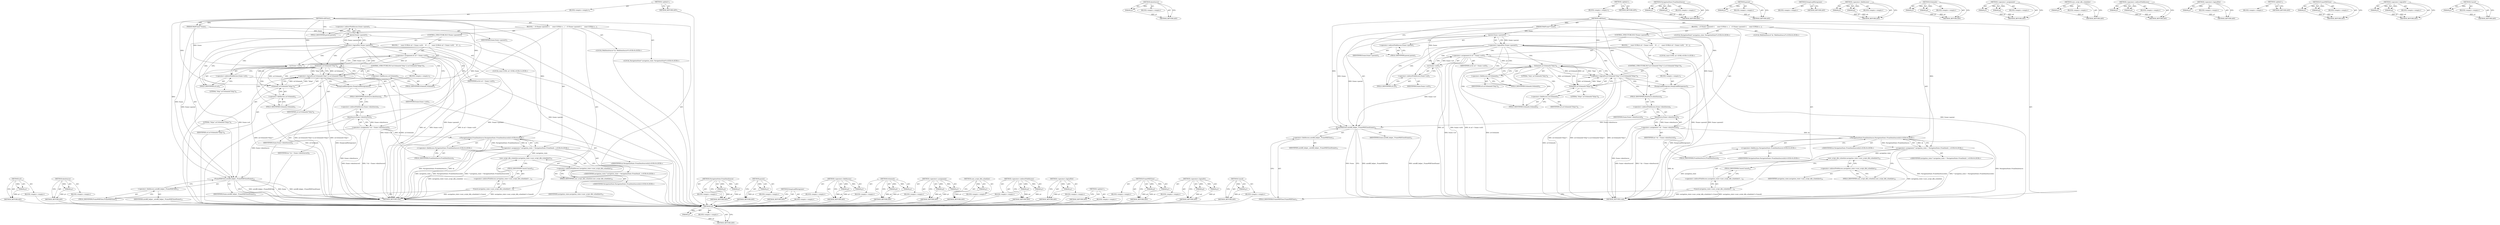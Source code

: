 digraph "Cancel" {
vulnerable_111 [label=<(METHOD,url)>];
vulnerable_112 [label=<(PARAM,p1)>];
vulnerable_113 [label=<(BLOCK,&lt;empty&gt;,&lt;empty&gt;)>];
vulnerable_114 [label=<(METHOD_RETURN,ANY)>];
vulnerable_133 [label=<(METHOD,dataSource)>];
vulnerable_134 [label=<(PARAM,p1)>];
vulnerable_135 [label=<(BLOCK,&lt;empty&gt;,&lt;empty&gt;)>];
vulnerable_136 [label=<(METHOD_RETURN,ANY)>];
vulnerable_6 [label=<(METHOD,&lt;global&gt;)<SUB>1</SUB>>];
vulnerable_7 [label=<(BLOCK,&lt;empty&gt;,&lt;empty&gt;)<SUB>1</SUB>>];
vulnerable_8 [label=<(METHOD,willClose)<SUB>1</SUB>>];
vulnerable_9 [label=<(PARAM,WebFrame* frame)<SUB>1</SUB>>];
vulnerable_10 [label=<(BLOCK,{
   if (!frame-&gt;parent()) {
     const GURL&amp; u...,{
   if (!frame-&gt;parent()) {
     const GURL&amp; u...)<SUB>1</SUB>>];
vulnerable_11 [label=<(CONTROL_STRUCTURE,IF,if (!frame-&gt;parent()))<SUB>2</SUB>>];
vulnerable_12 [label=<(&lt;operator&gt;.logicalNot,!frame-&gt;parent())<SUB>2</SUB>>];
vulnerable_13 [label=<(parent,frame-&gt;parent())<SUB>2</SUB>>];
vulnerable_14 [label=<(&lt;operator&gt;.indirectFieldAccess,frame-&gt;parent)<SUB>2</SUB>>];
vulnerable_15 [label=<(IDENTIFIER,frame,frame-&gt;parent())<SUB>2</SUB>>];
vulnerable_16 [label=<(FIELD_IDENTIFIER,parent,parent)<SUB>2</SUB>>];
vulnerable_17 [label=<(BLOCK,{
     const GURL&amp; url = frame-&gt;url();
    if (...,{
     const GURL&amp; url = frame-&gt;url();
    if (...)<SUB>2</SUB>>];
vulnerable_18 [label="<(LOCAL,const GURL url: GURL)<SUB>3</SUB>>"];
vulnerable_19 [label=<(&lt;operator&gt;.assignment,&amp; url = frame-&gt;url())<SUB>3</SUB>>];
vulnerable_20 [label=<(IDENTIFIER,url,&amp; url = frame-&gt;url())<SUB>3</SUB>>];
vulnerable_21 [label=<(url,frame-&gt;url())<SUB>3</SUB>>];
vulnerable_22 [label=<(&lt;operator&gt;.indirectFieldAccess,frame-&gt;url)<SUB>3</SUB>>];
vulnerable_23 [label=<(IDENTIFIER,frame,frame-&gt;url())<SUB>3</SUB>>];
vulnerable_24 [label=<(FIELD_IDENTIFIER,url,url)<SUB>3</SUB>>];
vulnerable_25 [label=<(CONTROL_STRUCTURE,IF,if (url.SchemeIs(&quot;http&quot;) || url.SchemeIs(&quot;https&quot;)))<SUB>4</SUB>>];
vulnerable_26 [label=<(&lt;operator&gt;.logicalOr,url.SchemeIs(&quot;http&quot;) || url.SchemeIs(&quot;https&quot;))<SUB>4</SUB>>];
vulnerable_27 [label=<(SchemeIs,url.SchemeIs(&quot;http&quot;))<SUB>4</SUB>>];
vulnerable_28 [label=<(&lt;operator&gt;.fieldAccess,url.SchemeIs)<SUB>4</SUB>>];
vulnerable_29 [label=<(IDENTIFIER,url,url.SchemeIs(&quot;http&quot;))<SUB>4</SUB>>];
vulnerable_30 [label=<(FIELD_IDENTIFIER,SchemeIs,SchemeIs)<SUB>4</SUB>>];
vulnerable_31 [label=<(LITERAL,&quot;http&quot;,url.SchemeIs(&quot;http&quot;))<SUB>4</SUB>>];
vulnerable_32 [label=<(SchemeIs,url.SchemeIs(&quot;https&quot;))<SUB>4</SUB>>];
vulnerable_33 [label=<(&lt;operator&gt;.fieldAccess,url.SchemeIs)<SUB>4</SUB>>];
vulnerable_34 [label=<(IDENTIFIER,url,url.SchemeIs(&quot;https&quot;))<SUB>4</SUB>>];
vulnerable_35 [label=<(FIELD_IDENTIFIER,SchemeIs,SchemeIs)<SUB>4</SUB>>];
vulnerable_36 [label=<(LITERAL,&quot;https&quot;,url.SchemeIs(&quot;https&quot;))<SUB>4</SUB>>];
vulnerable_37 [label=<(BLOCK,&lt;empty&gt;,&lt;empty&gt;)<SUB>5</SUB>>];
vulnerable_38 [label=<(DumpLoadHistograms,DumpLoadHistograms())<SUB>5</SUB>>];
vulnerable_39 [label="<(LOCAL,WebDataSource* ds: WebDataSource*)<SUB>8</SUB>>"];
vulnerable_40 [label=<(&lt;operator&gt;.assignment,* ds = frame-&gt;dataSource())<SUB>8</SUB>>];
vulnerable_41 [label=<(IDENTIFIER,ds,* ds = frame-&gt;dataSource())<SUB>8</SUB>>];
vulnerable_42 [label=<(dataSource,frame-&gt;dataSource())<SUB>8</SUB>>];
vulnerable_43 [label=<(&lt;operator&gt;.indirectFieldAccess,frame-&gt;dataSource)<SUB>8</SUB>>];
vulnerable_44 [label=<(IDENTIFIER,frame,frame-&gt;dataSource())<SUB>8</SUB>>];
vulnerable_45 [label=<(FIELD_IDENTIFIER,dataSource,dataSource)<SUB>8</SUB>>];
vulnerable_46 [label="<(LOCAL,NavigationState* navigation_state: NavigationState*)<SUB>9</SUB>>"];
vulnerable_47 [label="<(&lt;operator&gt;.assignment,* navigation_state = NavigationState::FromDataS...)<SUB>9</SUB>>"];
vulnerable_48 [label="<(IDENTIFIER,navigation_state,* navigation_state = NavigationState::FromDataS...)<SUB>9</SUB>>"];
vulnerable_49 [label="<(NavigationState.FromDataSource,NavigationState::FromDataSource(ds))<SUB>9</SUB>>"];
vulnerable_50 [label="<(&lt;operator&gt;.fieldAccess,NavigationState::FromDataSource)<SUB>9</SUB>>"];
vulnerable_51 [label="<(IDENTIFIER,NavigationState,NavigationState::FromDataSource(ds))<SUB>9</SUB>>"];
vulnerable_52 [label=<(FIELD_IDENTIFIER,FromDataSource,FromDataSource)<SUB>9</SUB>>];
vulnerable_53 [label="<(IDENTIFIER,ds,NavigationState::FromDataSource(ds))<SUB>9</SUB>>"];
vulnerable_54 [label=<(Cancel,navigation_state-&gt;user_script_idle_scheduler()-...)<SUB>10</SUB>>];
vulnerable_55 [label=<(&lt;operator&gt;.indirectFieldAccess,navigation_state-&gt;user_script_idle_scheduler()-...)<SUB>10</SUB>>];
vulnerable_56 [label=<(user_script_idle_scheduler,navigation_state-&gt;user_script_idle_scheduler())<SUB>10</SUB>>];
vulnerable_57 [label=<(&lt;operator&gt;.indirectFieldAccess,navigation_state-&gt;user_script_idle_scheduler)<SUB>10</SUB>>];
vulnerable_58 [label=<(IDENTIFIER,navigation_state,navigation_state-&gt;user_script_idle_scheduler())<SUB>10</SUB>>];
vulnerable_59 [label=<(FIELD_IDENTIFIER,user_script_idle_scheduler,user_script_idle_scheduler)<SUB>10</SUB>>];
vulnerable_60 [label=<(FIELD_IDENTIFIER,Cancel,Cancel)<SUB>10</SUB>>];
vulnerable_61 [label=<(FrameWillClose,autofill_helper_.FrameWillClose(frame))<SUB>12</SUB>>];
vulnerable_62 [label=<(&lt;operator&gt;.fieldAccess,autofill_helper_.FrameWillClose)<SUB>12</SUB>>];
vulnerable_63 [label=<(IDENTIFIER,autofill_helper_,autofill_helper_.FrameWillClose(frame))<SUB>12</SUB>>];
vulnerable_64 [label=<(FIELD_IDENTIFIER,FrameWillClose,FrameWillClose)<SUB>12</SUB>>];
vulnerable_65 [label=<(IDENTIFIER,frame,autofill_helper_.FrameWillClose(frame))<SUB>12</SUB>>];
vulnerable_66 [label=<(METHOD_RETURN,void)<SUB>1</SUB>>];
vulnerable_68 [label=<(METHOD_RETURN,ANY)<SUB>1</SUB>>];
vulnerable_137 [label=<(METHOD,NavigationState.FromDataSource)>];
vulnerable_138 [label=<(PARAM,p1)>];
vulnerable_139 [label=<(PARAM,p2)>];
vulnerable_140 [label=<(BLOCK,&lt;empty&gt;,&lt;empty&gt;)>];
vulnerable_141 [label=<(METHOD_RETURN,ANY)>];
vulnerable_97 [label=<(METHOD,parent)>];
vulnerable_98 [label=<(PARAM,p1)>];
vulnerable_99 [label=<(BLOCK,&lt;empty&gt;,&lt;empty&gt;)>];
vulnerable_100 [label=<(METHOD_RETURN,ANY)>];
vulnerable_130 [label=<(METHOD,DumpLoadHistograms)>];
vulnerable_131 [label=<(BLOCK,&lt;empty&gt;,&lt;empty&gt;)>];
vulnerable_132 [label=<(METHOD_RETURN,ANY)>];
vulnerable_125 [label=<(METHOD,&lt;operator&gt;.fieldAccess)>];
vulnerable_126 [label=<(PARAM,p1)>];
vulnerable_127 [label=<(PARAM,p2)>];
vulnerable_128 [label=<(BLOCK,&lt;empty&gt;,&lt;empty&gt;)>];
vulnerable_129 [label=<(METHOD_RETURN,ANY)>];
vulnerable_120 [label=<(METHOD,SchemeIs)>];
vulnerable_121 [label=<(PARAM,p1)>];
vulnerable_122 [label=<(PARAM,p2)>];
vulnerable_123 [label=<(BLOCK,&lt;empty&gt;,&lt;empty&gt;)>];
vulnerable_124 [label=<(METHOD_RETURN,ANY)>];
vulnerable_106 [label=<(METHOD,&lt;operator&gt;.assignment)>];
vulnerable_107 [label=<(PARAM,p1)>];
vulnerable_108 [label=<(PARAM,p2)>];
vulnerable_109 [label=<(BLOCK,&lt;empty&gt;,&lt;empty&gt;)>];
vulnerable_110 [label=<(METHOD_RETURN,ANY)>];
vulnerable_146 [label=<(METHOD,user_script_idle_scheduler)>];
vulnerable_147 [label=<(PARAM,p1)>];
vulnerable_148 [label=<(BLOCK,&lt;empty&gt;,&lt;empty&gt;)>];
vulnerable_149 [label=<(METHOD_RETURN,ANY)>];
vulnerable_101 [label=<(METHOD,&lt;operator&gt;.indirectFieldAccess)>];
vulnerable_102 [label=<(PARAM,p1)>];
vulnerable_103 [label=<(PARAM,p2)>];
vulnerable_104 [label=<(BLOCK,&lt;empty&gt;,&lt;empty&gt;)>];
vulnerable_105 [label=<(METHOD_RETURN,ANY)>];
vulnerable_93 [label=<(METHOD,&lt;operator&gt;.logicalNot)>];
vulnerable_94 [label=<(PARAM,p1)>];
vulnerable_95 [label=<(BLOCK,&lt;empty&gt;,&lt;empty&gt;)>];
vulnerable_96 [label=<(METHOD_RETURN,ANY)>];
vulnerable_87 [label=<(METHOD,&lt;global&gt;)<SUB>1</SUB>>];
vulnerable_88 [label=<(BLOCK,&lt;empty&gt;,&lt;empty&gt;)>];
vulnerable_89 [label=<(METHOD_RETURN,ANY)>];
vulnerable_150 [label=<(METHOD,FrameWillClose)>];
vulnerable_151 [label=<(PARAM,p1)>];
vulnerable_152 [label=<(PARAM,p2)>];
vulnerable_153 [label=<(BLOCK,&lt;empty&gt;,&lt;empty&gt;)>];
vulnerable_154 [label=<(METHOD_RETURN,ANY)>];
vulnerable_115 [label=<(METHOD,&lt;operator&gt;.logicalOr)>];
vulnerable_116 [label=<(PARAM,p1)>];
vulnerable_117 [label=<(PARAM,p2)>];
vulnerable_118 [label=<(BLOCK,&lt;empty&gt;,&lt;empty&gt;)>];
vulnerable_119 [label=<(METHOD_RETURN,ANY)>];
vulnerable_142 [label=<(METHOD,Cancel)>];
vulnerable_143 [label=<(PARAM,p1)>];
vulnerable_144 [label=<(BLOCK,&lt;empty&gt;,&lt;empty&gt;)>];
vulnerable_145 [label=<(METHOD_RETURN,ANY)>];
fixed_111 [label=<(METHOD,url)>];
fixed_112 [label=<(PARAM,p1)>];
fixed_113 [label=<(BLOCK,&lt;empty&gt;,&lt;empty&gt;)>];
fixed_114 [label=<(METHOD_RETURN,ANY)>];
fixed_133 [label=<(METHOD,dataSource)>];
fixed_134 [label=<(PARAM,p1)>];
fixed_135 [label=<(BLOCK,&lt;empty&gt;,&lt;empty&gt;)>];
fixed_136 [label=<(METHOD_RETURN,ANY)>];
fixed_6 [label=<(METHOD,&lt;global&gt;)<SUB>1</SUB>>];
fixed_7 [label=<(BLOCK,&lt;empty&gt;,&lt;empty&gt;)<SUB>1</SUB>>];
fixed_8 [label=<(METHOD,willClose)<SUB>1</SUB>>];
fixed_9 [label=<(PARAM,WebFrame* frame)<SUB>1</SUB>>];
fixed_10 [label=<(BLOCK,{
   if (!frame-&gt;parent()) {
     const GURL&amp; u...,{
   if (!frame-&gt;parent()) {
     const GURL&amp; u...)<SUB>1</SUB>>];
fixed_11 [label=<(CONTROL_STRUCTURE,IF,if (!frame-&gt;parent()))<SUB>2</SUB>>];
fixed_12 [label=<(&lt;operator&gt;.logicalNot,!frame-&gt;parent())<SUB>2</SUB>>];
fixed_13 [label=<(parent,frame-&gt;parent())<SUB>2</SUB>>];
fixed_14 [label=<(&lt;operator&gt;.indirectFieldAccess,frame-&gt;parent)<SUB>2</SUB>>];
fixed_15 [label=<(IDENTIFIER,frame,frame-&gt;parent())<SUB>2</SUB>>];
fixed_16 [label=<(FIELD_IDENTIFIER,parent,parent)<SUB>2</SUB>>];
fixed_17 [label=<(BLOCK,{
     const GURL&amp; url = frame-&gt;url();
    if (...,{
     const GURL&amp; url = frame-&gt;url();
    if (...)<SUB>2</SUB>>];
fixed_18 [label="<(LOCAL,const GURL url: GURL)<SUB>3</SUB>>"];
fixed_19 [label=<(&lt;operator&gt;.assignment,&amp; url = frame-&gt;url())<SUB>3</SUB>>];
fixed_20 [label=<(IDENTIFIER,url,&amp; url = frame-&gt;url())<SUB>3</SUB>>];
fixed_21 [label=<(url,frame-&gt;url())<SUB>3</SUB>>];
fixed_22 [label=<(&lt;operator&gt;.indirectFieldAccess,frame-&gt;url)<SUB>3</SUB>>];
fixed_23 [label=<(IDENTIFIER,frame,frame-&gt;url())<SUB>3</SUB>>];
fixed_24 [label=<(FIELD_IDENTIFIER,url,url)<SUB>3</SUB>>];
fixed_25 [label=<(CONTROL_STRUCTURE,IF,if (url.SchemeIs(&quot;http&quot;) || url.SchemeIs(&quot;https&quot;)))<SUB>4</SUB>>];
fixed_26 [label=<(&lt;operator&gt;.logicalOr,url.SchemeIs(&quot;http&quot;) || url.SchemeIs(&quot;https&quot;))<SUB>4</SUB>>];
fixed_27 [label=<(SchemeIs,url.SchemeIs(&quot;http&quot;))<SUB>4</SUB>>];
fixed_28 [label=<(&lt;operator&gt;.fieldAccess,url.SchemeIs)<SUB>4</SUB>>];
fixed_29 [label=<(IDENTIFIER,url,url.SchemeIs(&quot;http&quot;))<SUB>4</SUB>>];
fixed_30 [label=<(FIELD_IDENTIFIER,SchemeIs,SchemeIs)<SUB>4</SUB>>];
fixed_31 [label=<(LITERAL,&quot;http&quot;,url.SchemeIs(&quot;http&quot;))<SUB>4</SUB>>];
fixed_32 [label=<(SchemeIs,url.SchemeIs(&quot;https&quot;))<SUB>4</SUB>>];
fixed_33 [label=<(&lt;operator&gt;.fieldAccess,url.SchemeIs)<SUB>4</SUB>>];
fixed_34 [label=<(IDENTIFIER,url,url.SchemeIs(&quot;https&quot;))<SUB>4</SUB>>];
fixed_35 [label=<(FIELD_IDENTIFIER,SchemeIs,SchemeIs)<SUB>4</SUB>>];
fixed_36 [label=<(LITERAL,&quot;https&quot;,url.SchemeIs(&quot;https&quot;))<SUB>4</SUB>>];
fixed_37 [label=<(BLOCK,&lt;empty&gt;,&lt;empty&gt;)<SUB>5</SUB>>];
fixed_38 [label=<(DumpLoadHistograms,DumpLoadHistograms())<SUB>5</SUB>>];
fixed_39 [label="<(LOCAL,WebDataSource* ds: WebDataSource*)<SUB>8</SUB>>"];
fixed_40 [label=<(&lt;operator&gt;.assignment,* ds = frame-&gt;dataSource())<SUB>8</SUB>>];
fixed_41 [label=<(IDENTIFIER,ds,* ds = frame-&gt;dataSource())<SUB>8</SUB>>];
fixed_42 [label=<(dataSource,frame-&gt;dataSource())<SUB>8</SUB>>];
fixed_43 [label=<(&lt;operator&gt;.indirectFieldAccess,frame-&gt;dataSource)<SUB>8</SUB>>];
fixed_44 [label=<(IDENTIFIER,frame,frame-&gt;dataSource())<SUB>8</SUB>>];
fixed_45 [label=<(FIELD_IDENTIFIER,dataSource,dataSource)<SUB>8</SUB>>];
fixed_46 [label="<(LOCAL,NavigationState* navigation_state: NavigationState*)<SUB>9</SUB>>"];
fixed_47 [label="<(&lt;operator&gt;.assignment,* navigation_state = NavigationState::FromDataS...)<SUB>9</SUB>>"];
fixed_48 [label="<(IDENTIFIER,navigation_state,* navigation_state = NavigationState::FromDataS...)<SUB>9</SUB>>"];
fixed_49 [label="<(NavigationState.FromDataSource,NavigationState::FromDataSource(ds))<SUB>9</SUB>>"];
fixed_50 [label="<(&lt;operator&gt;.fieldAccess,NavigationState::FromDataSource)<SUB>9</SUB>>"];
fixed_51 [label="<(IDENTIFIER,NavigationState,NavigationState::FromDataSource(ds))<SUB>9</SUB>>"];
fixed_52 [label=<(FIELD_IDENTIFIER,FromDataSource,FromDataSource)<SUB>9</SUB>>];
fixed_53 [label="<(IDENTIFIER,ds,NavigationState::FromDataSource(ds))<SUB>9</SUB>>"];
fixed_54 [label=<(Cancel,navigation_state-&gt;user_script_idle_scheduler()-...)<SUB>10</SUB>>];
fixed_55 [label=<(&lt;operator&gt;.indirectFieldAccess,navigation_state-&gt;user_script_idle_scheduler()-...)<SUB>10</SUB>>];
fixed_56 [label=<(user_script_idle_scheduler,navigation_state-&gt;user_script_idle_scheduler())<SUB>10</SUB>>];
fixed_57 [label=<(&lt;operator&gt;.indirectFieldAccess,navigation_state-&gt;user_script_idle_scheduler)<SUB>10</SUB>>];
fixed_58 [label=<(IDENTIFIER,navigation_state,navigation_state-&gt;user_script_idle_scheduler())<SUB>10</SUB>>];
fixed_59 [label=<(FIELD_IDENTIFIER,user_script_idle_scheduler,user_script_idle_scheduler)<SUB>10</SUB>>];
fixed_60 [label=<(FIELD_IDENTIFIER,Cancel,Cancel)<SUB>10</SUB>>];
fixed_61 [label=<(FrameWillClose,autofill_helper_.FrameWillClose(frame))<SUB>13</SUB>>];
fixed_62 [label=<(&lt;operator&gt;.fieldAccess,autofill_helper_.FrameWillClose)<SUB>13</SUB>>];
fixed_63 [label=<(IDENTIFIER,autofill_helper_,autofill_helper_.FrameWillClose(frame))<SUB>13</SUB>>];
fixed_64 [label=<(FIELD_IDENTIFIER,FrameWillClose,FrameWillClose)<SUB>13</SUB>>];
fixed_65 [label=<(IDENTIFIER,frame,autofill_helper_.FrameWillClose(frame))<SUB>13</SUB>>];
fixed_66 [label=<(METHOD_RETURN,void)<SUB>1</SUB>>];
fixed_68 [label=<(METHOD_RETURN,ANY)<SUB>1</SUB>>];
fixed_137 [label=<(METHOD,NavigationState.FromDataSource)>];
fixed_138 [label=<(PARAM,p1)>];
fixed_139 [label=<(PARAM,p2)>];
fixed_140 [label=<(BLOCK,&lt;empty&gt;,&lt;empty&gt;)>];
fixed_141 [label=<(METHOD_RETURN,ANY)>];
fixed_97 [label=<(METHOD,parent)>];
fixed_98 [label=<(PARAM,p1)>];
fixed_99 [label=<(BLOCK,&lt;empty&gt;,&lt;empty&gt;)>];
fixed_100 [label=<(METHOD_RETURN,ANY)>];
fixed_130 [label=<(METHOD,DumpLoadHistograms)>];
fixed_131 [label=<(BLOCK,&lt;empty&gt;,&lt;empty&gt;)>];
fixed_132 [label=<(METHOD_RETURN,ANY)>];
fixed_125 [label=<(METHOD,&lt;operator&gt;.fieldAccess)>];
fixed_126 [label=<(PARAM,p1)>];
fixed_127 [label=<(PARAM,p2)>];
fixed_128 [label=<(BLOCK,&lt;empty&gt;,&lt;empty&gt;)>];
fixed_129 [label=<(METHOD_RETURN,ANY)>];
fixed_120 [label=<(METHOD,SchemeIs)>];
fixed_121 [label=<(PARAM,p1)>];
fixed_122 [label=<(PARAM,p2)>];
fixed_123 [label=<(BLOCK,&lt;empty&gt;,&lt;empty&gt;)>];
fixed_124 [label=<(METHOD_RETURN,ANY)>];
fixed_106 [label=<(METHOD,&lt;operator&gt;.assignment)>];
fixed_107 [label=<(PARAM,p1)>];
fixed_108 [label=<(PARAM,p2)>];
fixed_109 [label=<(BLOCK,&lt;empty&gt;,&lt;empty&gt;)>];
fixed_110 [label=<(METHOD_RETURN,ANY)>];
fixed_146 [label=<(METHOD,user_script_idle_scheduler)>];
fixed_147 [label=<(PARAM,p1)>];
fixed_148 [label=<(BLOCK,&lt;empty&gt;,&lt;empty&gt;)>];
fixed_149 [label=<(METHOD_RETURN,ANY)>];
fixed_101 [label=<(METHOD,&lt;operator&gt;.indirectFieldAccess)>];
fixed_102 [label=<(PARAM,p1)>];
fixed_103 [label=<(PARAM,p2)>];
fixed_104 [label=<(BLOCK,&lt;empty&gt;,&lt;empty&gt;)>];
fixed_105 [label=<(METHOD_RETURN,ANY)>];
fixed_93 [label=<(METHOD,&lt;operator&gt;.logicalNot)>];
fixed_94 [label=<(PARAM,p1)>];
fixed_95 [label=<(BLOCK,&lt;empty&gt;,&lt;empty&gt;)>];
fixed_96 [label=<(METHOD_RETURN,ANY)>];
fixed_87 [label=<(METHOD,&lt;global&gt;)<SUB>1</SUB>>];
fixed_88 [label=<(BLOCK,&lt;empty&gt;,&lt;empty&gt;)>];
fixed_89 [label=<(METHOD_RETURN,ANY)>];
fixed_150 [label=<(METHOD,FrameWillClose)>];
fixed_151 [label=<(PARAM,p1)>];
fixed_152 [label=<(PARAM,p2)>];
fixed_153 [label=<(BLOCK,&lt;empty&gt;,&lt;empty&gt;)>];
fixed_154 [label=<(METHOD_RETURN,ANY)>];
fixed_115 [label=<(METHOD,&lt;operator&gt;.logicalOr)>];
fixed_116 [label=<(PARAM,p1)>];
fixed_117 [label=<(PARAM,p2)>];
fixed_118 [label=<(BLOCK,&lt;empty&gt;,&lt;empty&gt;)>];
fixed_119 [label=<(METHOD_RETURN,ANY)>];
fixed_142 [label=<(METHOD,Cancel)>];
fixed_143 [label=<(PARAM,p1)>];
fixed_144 [label=<(BLOCK,&lt;empty&gt;,&lt;empty&gt;)>];
fixed_145 [label=<(METHOD_RETURN,ANY)>];
vulnerable_111 -> vulnerable_112  [key=0, label="AST: "];
vulnerable_111 -> vulnerable_112  [key=1, label="DDG: "];
vulnerable_111 -> vulnerable_113  [key=0, label="AST: "];
vulnerable_111 -> vulnerable_114  [key=0, label="AST: "];
vulnerable_111 -> vulnerable_114  [key=1, label="CFG: "];
vulnerable_112 -> vulnerable_114  [key=0, label="DDG: p1"];
vulnerable_133 -> vulnerable_134  [key=0, label="AST: "];
vulnerable_133 -> vulnerable_134  [key=1, label="DDG: "];
vulnerable_133 -> vulnerable_135  [key=0, label="AST: "];
vulnerable_133 -> vulnerable_136  [key=0, label="AST: "];
vulnerable_133 -> vulnerable_136  [key=1, label="CFG: "];
vulnerable_134 -> vulnerable_136  [key=0, label="DDG: p1"];
vulnerable_6 -> vulnerable_7  [key=0, label="AST: "];
vulnerable_6 -> vulnerable_68  [key=0, label="AST: "];
vulnerable_6 -> vulnerable_68  [key=1, label="CFG: "];
vulnerable_7 -> vulnerable_8  [key=0, label="AST: "];
vulnerable_8 -> vulnerable_9  [key=0, label="AST: "];
vulnerable_8 -> vulnerable_9  [key=1, label="DDG: "];
vulnerable_8 -> vulnerable_10  [key=0, label="AST: "];
vulnerable_8 -> vulnerable_66  [key=0, label="AST: "];
vulnerable_8 -> vulnerable_16  [key=0, label="CFG: "];
vulnerable_8 -> vulnerable_61  [key=0, label="DDG: "];
vulnerable_8 -> vulnerable_49  [key=0, label="DDG: "];
vulnerable_8 -> vulnerable_38  [key=0, label="DDG: "];
vulnerable_8 -> vulnerable_27  [key=0, label="DDG: "];
vulnerable_8 -> vulnerable_32  [key=0, label="DDG: "];
vulnerable_9 -> vulnerable_61  [key=0, label="DDG: frame"];
vulnerable_9 -> vulnerable_42  [key=0, label="DDG: frame"];
vulnerable_9 -> vulnerable_13  [key=0, label="DDG: frame"];
vulnerable_9 -> vulnerable_21  [key=0, label="DDG: frame"];
vulnerable_10 -> vulnerable_11  [key=0, label="AST: "];
vulnerable_10 -> vulnerable_39  [key=0, label="AST: "];
vulnerable_10 -> vulnerable_40  [key=0, label="AST: "];
vulnerable_10 -> vulnerable_46  [key=0, label="AST: "];
vulnerable_10 -> vulnerable_47  [key=0, label="AST: "];
vulnerable_10 -> vulnerable_54  [key=0, label="AST: "];
vulnerable_10 -> vulnerable_61  [key=0, label="AST: "];
vulnerable_11 -> vulnerable_12  [key=0, label="AST: "];
vulnerable_11 -> vulnerable_17  [key=0, label="AST: "];
vulnerable_12 -> vulnerable_13  [key=0, label="AST: "];
vulnerable_12 -> vulnerable_24  [key=0, label="CFG: "];
vulnerable_12 -> vulnerable_24  [key=1, label="CDG: "];
vulnerable_12 -> vulnerable_45  [key=0, label="CFG: "];
vulnerable_12 -> vulnerable_66  [key=0, label="DDG: frame-&gt;parent()"];
vulnerable_12 -> vulnerable_66  [key=1, label="DDG: !frame-&gt;parent()"];
vulnerable_12 -> vulnerable_30  [key=0, label="CDG: "];
vulnerable_12 -> vulnerable_21  [key=0, label="CDG: "];
vulnerable_12 -> vulnerable_26  [key=0, label="CDG: "];
vulnerable_12 -> vulnerable_19  [key=0, label="CDG: "];
vulnerable_12 -> vulnerable_28  [key=0, label="CDG: "];
vulnerable_12 -> vulnerable_22  [key=0, label="CDG: "];
vulnerable_12 -> vulnerable_27  [key=0, label="CDG: "];
vulnerable_13 -> vulnerable_14  [key=0, label="AST: "];
vulnerable_13 -> vulnerable_12  [key=0, label="CFG: "];
vulnerable_13 -> vulnerable_12  [key=1, label="DDG: frame-&gt;parent"];
vulnerable_13 -> vulnerable_66  [key=0, label="DDG: frame-&gt;parent"];
vulnerable_13 -> vulnerable_61  [key=0, label="DDG: frame-&gt;parent"];
vulnerable_14 -> vulnerable_15  [key=0, label="AST: "];
vulnerable_14 -> vulnerable_16  [key=0, label="AST: "];
vulnerable_14 -> vulnerable_13  [key=0, label="CFG: "];
vulnerable_16 -> vulnerable_14  [key=0, label="CFG: "];
vulnerable_17 -> vulnerable_18  [key=0, label="AST: "];
vulnerable_17 -> vulnerable_19  [key=0, label="AST: "];
vulnerable_17 -> vulnerable_25  [key=0, label="AST: "];
vulnerable_19 -> vulnerable_20  [key=0, label="AST: "];
vulnerable_19 -> vulnerable_21  [key=0, label="AST: "];
vulnerable_19 -> vulnerable_30  [key=0, label="CFG: "];
vulnerable_19 -> vulnerable_66  [key=0, label="DDG: url"];
vulnerable_19 -> vulnerable_66  [key=1, label="DDG: frame-&gt;url()"];
vulnerable_19 -> vulnerable_66  [key=2, label="DDG: &amp; url = frame-&gt;url()"];
vulnerable_19 -> vulnerable_27  [key=0, label="DDG: url"];
vulnerable_19 -> vulnerable_32  [key=0, label="DDG: url"];
vulnerable_21 -> vulnerable_22  [key=0, label="AST: "];
vulnerable_21 -> vulnerable_19  [key=0, label="CFG: "];
vulnerable_21 -> vulnerable_19  [key=1, label="DDG: frame-&gt;url"];
vulnerable_21 -> vulnerable_66  [key=0, label="DDG: frame-&gt;url"];
vulnerable_21 -> vulnerable_61  [key=0, label="DDG: frame-&gt;url"];
vulnerable_22 -> vulnerable_23  [key=0, label="AST: "];
vulnerable_22 -> vulnerable_24  [key=0, label="AST: "];
vulnerable_22 -> vulnerable_21  [key=0, label="CFG: "];
vulnerable_24 -> vulnerable_22  [key=0, label="CFG: "];
vulnerable_25 -> vulnerable_26  [key=0, label="AST: "];
vulnerable_25 -> vulnerable_37  [key=0, label="AST: "];
vulnerable_26 -> vulnerable_27  [key=0, label="AST: "];
vulnerable_26 -> vulnerable_32  [key=0, label="AST: "];
vulnerable_26 -> vulnerable_38  [key=0, label="CFG: "];
vulnerable_26 -> vulnerable_38  [key=1, label="CDG: "];
vulnerable_26 -> vulnerable_45  [key=0, label="CFG: "];
vulnerable_26 -> vulnerable_66  [key=0, label="DDG: url.SchemeIs(&quot;http&quot;)"];
vulnerable_26 -> vulnerable_66  [key=1, label="DDG: url.SchemeIs(&quot;https&quot;)"];
vulnerable_26 -> vulnerable_66  [key=2, label="DDG: url.SchemeIs(&quot;http&quot;) || url.SchemeIs(&quot;https&quot;)"];
vulnerable_27 -> vulnerable_28  [key=0, label="AST: "];
vulnerable_27 -> vulnerable_31  [key=0, label="AST: "];
vulnerable_27 -> vulnerable_26  [key=0, label="CFG: "];
vulnerable_27 -> vulnerable_26  [key=1, label="DDG: url.SchemeIs"];
vulnerable_27 -> vulnerable_26  [key=2, label="DDG: &quot;http&quot;"];
vulnerable_27 -> vulnerable_35  [key=0, label="CFG: "];
vulnerable_27 -> vulnerable_35  [key=1, label="CDG: "];
vulnerable_27 -> vulnerable_66  [key=0, label="DDG: url.SchemeIs"];
vulnerable_27 -> vulnerable_32  [key=0, label="DDG: url.SchemeIs"];
vulnerable_27 -> vulnerable_32  [key=1, label="CDG: "];
vulnerable_27 -> vulnerable_33  [key=0, label="CDG: "];
vulnerable_28 -> vulnerable_29  [key=0, label="AST: "];
vulnerable_28 -> vulnerable_30  [key=0, label="AST: "];
vulnerable_28 -> vulnerable_27  [key=0, label="CFG: "];
vulnerable_30 -> vulnerable_28  [key=0, label="CFG: "];
vulnerable_32 -> vulnerable_33  [key=0, label="AST: "];
vulnerable_32 -> vulnerable_36  [key=0, label="AST: "];
vulnerable_32 -> vulnerable_26  [key=0, label="CFG: "];
vulnerable_32 -> vulnerable_26  [key=1, label="DDG: url.SchemeIs"];
vulnerable_32 -> vulnerable_26  [key=2, label="DDG: &quot;https&quot;"];
vulnerable_32 -> vulnerable_66  [key=0, label="DDG: url.SchemeIs"];
vulnerable_33 -> vulnerable_34  [key=0, label="AST: "];
vulnerable_33 -> vulnerable_35  [key=0, label="AST: "];
vulnerable_33 -> vulnerable_32  [key=0, label="CFG: "];
vulnerable_35 -> vulnerable_33  [key=0, label="CFG: "];
vulnerable_37 -> vulnerable_38  [key=0, label="AST: "];
vulnerable_38 -> vulnerable_45  [key=0, label="CFG: "];
vulnerable_38 -> vulnerable_66  [key=0, label="DDG: DumpLoadHistograms()"];
vulnerable_40 -> vulnerable_41  [key=0, label="AST: "];
vulnerable_40 -> vulnerable_42  [key=0, label="AST: "];
vulnerable_40 -> vulnerable_52  [key=0, label="CFG: "];
vulnerable_40 -> vulnerable_66  [key=0, label="DDG: frame-&gt;dataSource()"];
vulnerable_40 -> vulnerable_66  [key=1, label="DDG: * ds = frame-&gt;dataSource()"];
vulnerable_40 -> vulnerable_49  [key=0, label="DDG: ds"];
vulnerable_42 -> vulnerable_43  [key=0, label="AST: "];
vulnerable_42 -> vulnerable_40  [key=0, label="CFG: "];
vulnerable_42 -> vulnerable_40  [key=1, label="DDG: frame-&gt;dataSource"];
vulnerable_42 -> vulnerable_66  [key=0, label="DDG: frame-&gt;dataSource"];
vulnerable_42 -> vulnerable_61  [key=0, label="DDG: frame-&gt;dataSource"];
vulnerable_43 -> vulnerable_44  [key=0, label="AST: "];
vulnerable_43 -> vulnerable_45  [key=0, label="AST: "];
vulnerable_43 -> vulnerable_42  [key=0, label="CFG: "];
vulnerable_45 -> vulnerable_43  [key=0, label="CFG: "];
vulnerable_47 -> vulnerable_48  [key=0, label="AST: "];
vulnerable_47 -> vulnerable_49  [key=0, label="AST: "];
vulnerable_47 -> vulnerable_59  [key=0, label="CFG: "];
vulnerable_47 -> vulnerable_66  [key=0, label="DDG: navigation_state"];
vulnerable_47 -> vulnerable_66  [key=1, label="DDG: NavigationState::FromDataSource(ds)"];
vulnerable_47 -> vulnerable_66  [key=2, label="DDG: * navigation_state = NavigationState::FromDataSource(ds)"];
vulnerable_47 -> vulnerable_56  [key=0, label="DDG: navigation_state"];
vulnerable_49 -> vulnerable_50  [key=0, label="AST: "];
vulnerable_49 -> vulnerable_53  [key=0, label="AST: "];
vulnerable_49 -> vulnerable_47  [key=0, label="CFG: "];
vulnerable_49 -> vulnerable_47  [key=1, label="DDG: NavigationState::FromDataSource"];
vulnerable_49 -> vulnerable_47  [key=2, label="DDG: ds"];
vulnerable_49 -> vulnerable_66  [key=0, label="DDG: NavigationState::FromDataSource"];
vulnerable_49 -> vulnerable_66  [key=1, label="DDG: ds"];
vulnerable_50 -> vulnerable_51  [key=0, label="AST: "];
vulnerable_50 -> vulnerable_52  [key=0, label="AST: "];
vulnerable_50 -> vulnerable_49  [key=0, label="CFG: "];
vulnerable_52 -> vulnerable_50  [key=0, label="CFG: "];
vulnerable_54 -> vulnerable_55  [key=0, label="AST: "];
vulnerable_54 -> vulnerable_64  [key=0, label="CFG: "];
vulnerable_54 -> vulnerable_66  [key=0, label="DDG: navigation_state-&gt;user_script_idle_scheduler()-&gt;Cancel"];
vulnerable_54 -> vulnerable_66  [key=1, label="DDG: navigation_state-&gt;user_script_idle_scheduler()-&gt;Cancel()"];
vulnerable_55 -> vulnerable_56  [key=0, label="AST: "];
vulnerable_55 -> vulnerable_60  [key=0, label="AST: "];
vulnerable_55 -> vulnerable_54  [key=0, label="CFG: "];
vulnerable_56 -> vulnerable_57  [key=0, label="AST: "];
vulnerable_56 -> vulnerable_60  [key=0, label="CFG: "];
vulnerable_56 -> vulnerable_66  [key=0, label="DDG: navigation_state-&gt;user_script_idle_scheduler"];
vulnerable_57 -> vulnerable_58  [key=0, label="AST: "];
vulnerable_57 -> vulnerable_59  [key=0, label="AST: "];
vulnerable_57 -> vulnerable_56  [key=0, label="CFG: "];
vulnerable_59 -> vulnerable_57  [key=0, label="CFG: "];
vulnerable_60 -> vulnerable_55  [key=0, label="CFG: "];
vulnerable_61 -> vulnerable_62  [key=0, label="AST: "];
vulnerable_61 -> vulnerable_65  [key=0, label="AST: "];
vulnerable_61 -> vulnerable_66  [key=0, label="CFG: "];
vulnerable_61 -> vulnerable_66  [key=1, label="DDG: autofill_helper_.FrameWillClose"];
vulnerable_61 -> vulnerable_66  [key=2, label="DDG: frame"];
vulnerable_61 -> vulnerable_66  [key=3, label="DDG: autofill_helper_.FrameWillClose(frame)"];
vulnerable_62 -> vulnerable_63  [key=0, label="AST: "];
vulnerable_62 -> vulnerable_64  [key=0, label="AST: "];
vulnerable_62 -> vulnerable_61  [key=0, label="CFG: "];
vulnerable_64 -> vulnerable_62  [key=0, label="CFG: "];
vulnerable_137 -> vulnerable_138  [key=0, label="AST: "];
vulnerable_137 -> vulnerable_138  [key=1, label="DDG: "];
vulnerable_137 -> vulnerable_140  [key=0, label="AST: "];
vulnerable_137 -> vulnerable_139  [key=0, label="AST: "];
vulnerable_137 -> vulnerable_139  [key=1, label="DDG: "];
vulnerable_137 -> vulnerable_141  [key=0, label="AST: "];
vulnerable_137 -> vulnerable_141  [key=1, label="CFG: "];
vulnerable_138 -> vulnerable_141  [key=0, label="DDG: p1"];
vulnerable_139 -> vulnerable_141  [key=0, label="DDG: p2"];
vulnerable_97 -> vulnerable_98  [key=0, label="AST: "];
vulnerable_97 -> vulnerable_98  [key=1, label="DDG: "];
vulnerable_97 -> vulnerable_99  [key=0, label="AST: "];
vulnerable_97 -> vulnerable_100  [key=0, label="AST: "];
vulnerable_97 -> vulnerable_100  [key=1, label="CFG: "];
vulnerable_98 -> vulnerable_100  [key=0, label="DDG: p1"];
vulnerable_130 -> vulnerable_131  [key=0, label="AST: "];
vulnerable_130 -> vulnerable_132  [key=0, label="AST: "];
vulnerable_130 -> vulnerable_132  [key=1, label="CFG: "];
vulnerable_125 -> vulnerable_126  [key=0, label="AST: "];
vulnerable_125 -> vulnerable_126  [key=1, label="DDG: "];
vulnerable_125 -> vulnerable_128  [key=0, label="AST: "];
vulnerable_125 -> vulnerable_127  [key=0, label="AST: "];
vulnerable_125 -> vulnerable_127  [key=1, label="DDG: "];
vulnerable_125 -> vulnerable_129  [key=0, label="AST: "];
vulnerable_125 -> vulnerable_129  [key=1, label="CFG: "];
vulnerable_126 -> vulnerable_129  [key=0, label="DDG: p1"];
vulnerable_127 -> vulnerable_129  [key=0, label="DDG: p2"];
vulnerable_120 -> vulnerable_121  [key=0, label="AST: "];
vulnerable_120 -> vulnerable_121  [key=1, label="DDG: "];
vulnerable_120 -> vulnerable_123  [key=0, label="AST: "];
vulnerable_120 -> vulnerable_122  [key=0, label="AST: "];
vulnerable_120 -> vulnerable_122  [key=1, label="DDG: "];
vulnerable_120 -> vulnerable_124  [key=0, label="AST: "];
vulnerable_120 -> vulnerable_124  [key=1, label="CFG: "];
vulnerable_121 -> vulnerable_124  [key=0, label="DDG: p1"];
vulnerable_122 -> vulnerable_124  [key=0, label="DDG: p2"];
vulnerable_106 -> vulnerable_107  [key=0, label="AST: "];
vulnerable_106 -> vulnerable_107  [key=1, label="DDG: "];
vulnerable_106 -> vulnerable_109  [key=0, label="AST: "];
vulnerable_106 -> vulnerable_108  [key=0, label="AST: "];
vulnerable_106 -> vulnerable_108  [key=1, label="DDG: "];
vulnerable_106 -> vulnerable_110  [key=0, label="AST: "];
vulnerable_106 -> vulnerable_110  [key=1, label="CFG: "];
vulnerable_107 -> vulnerable_110  [key=0, label="DDG: p1"];
vulnerable_108 -> vulnerable_110  [key=0, label="DDG: p2"];
vulnerable_146 -> vulnerable_147  [key=0, label="AST: "];
vulnerable_146 -> vulnerable_147  [key=1, label="DDG: "];
vulnerable_146 -> vulnerable_148  [key=0, label="AST: "];
vulnerable_146 -> vulnerable_149  [key=0, label="AST: "];
vulnerable_146 -> vulnerable_149  [key=1, label="CFG: "];
vulnerable_147 -> vulnerable_149  [key=0, label="DDG: p1"];
vulnerable_101 -> vulnerable_102  [key=0, label="AST: "];
vulnerable_101 -> vulnerable_102  [key=1, label="DDG: "];
vulnerable_101 -> vulnerable_104  [key=0, label="AST: "];
vulnerable_101 -> vulnerable_103  [key=0, label="AST: "];
vulnerable_101 -> vulnerable_103  [key=1, label="DDG: "];
vulnerable_101 -> vulnerable_105  [key=0, label="AST: "];
vulnerable_101 -> vulnerable_105  [key=1, label="CFG: "];
vulnerable_102 -> vulnerable_105  [key=0, label="DDG: p1"];
vulnerable_103 -> vulnerable_105  [key=0, label="DDG: p2"];
vulnerable_93 -> vulnerable_94  [key=0, label="AST: "];
vulnerable_93 -> vulnerable_94  [key=1, label="DDG: "];
vulnerable_93 -> vulnerable_95  [key=0, label="AST: "];
vulnerable_93 -> vulnerable_96  [key=0, label="AST: "];
vulnerable_93 -> vulnerable_96  [key=1, label="CFG: "];
vulnerable_94 -> vulnerable_96  [key=0, label="DDG: p1"];
vulnerable_87 -> vulnerable_88  [key=0, label="AST: "];
vulnerable_87 -> vulnerable_89  [key=0, label="AST: "];
vulnerable_87 -> vulnerable_89  [key=1, label="CFG: "];
vulnerable_150 -> vulnerable_151  [key=0, label="AST: "];
vulnerable_150 -> vulnerable_151  [key=1, label="DDG: "];
vulnerable_150 -> vulnerable_153  [key=0, label="AST: "];
vulnerable_150 -> vulnerable_152  [key=0, label="AST: "];
vulnerable_150 -> vulnerable_152  [key=1, label="DDG: "];
vulnerable_150 -> vulnerable_154  [key=0, label="AST: "];
vulnerable_150 -> vulnerable_154  [key=1, label="CFG: "];
vulnerable_151 -> vulnerable_154  [key=0, label="DDG: p1"];
vulnerable_152 -> vulnerable_154  [key=0, label="DDG: p2"];
vulnerable_115 -> vulnerable_116  [key=0, label="AST: "];
vulnerable_115 -> vulnerable_116  [key=1, label="DDG: "];
vulnerable_115 -> vulnerable_118  [key=0, label="AST: "];
vulnerable_115 -> vulnerable_117  [key=0, label="AST: "];
vulnerable_115 -> vulnerable_117  [key=1, label="DDG: "];
vulnerable_115 -> vulnerable_119  [key=0, label="AST: "];
vulnerable_115 -> vulnerable_119  [key=1, label="CFG: "];
vulnerable_116 -> vulnerable_119  [key=0, label="DDG: p1"];
vulnerable_117 -> vulnerable_119  [key=0, label="DDG: p2"];
vulnerable_142 -> vulnerable_143  [key=0, label="AST: "];
vulnerable_142 -> vulnerable_143  [key=1, label="DDG: "];
vulnerable_142 -> vulnerable_144  [key=0, label="AST: "];
vulnerable_142 -> vulnerable_145  [key=0, label="AST: "];
vulnerable_142 -> vulnerable_145  [key=1, label="CFG: "];
vulnerable_143 -> vulnerable_145  [key=0, label="DDG: p1"];
fixed_111 -> fixed_112  [key=0, label="AST: "];
fixed_111 -> fixed_112  [key=1, label="DDG: "];
fixed_111 -> fixed_113  [key=0, label="AST: "];
fixed_111 -> fixed_114  [key=0, label="AST: "];
fixed_111 -> fixed_114  [key=1, label="CFG: "];
fixed_112 -> fixed_114  [key=0, label="DDG: p1"];
fixed_113 -> vulnerable_111  [key=0];
fixed_114 -> vulnerable_111  [key=0];
fixed_133 -> fixed_134  [key=0, label="AST: "];
fixed_133 -> fixed_134  [key=1, label="DDG: "];
fixed_133 -> fixed_135  [key=0, label="AST: "];
fixed_133 -> fixed_136  [key=0, label="AST: "];
fixed_133 -> fixed_136  [key=1, label="CFG: "];
fixed_134 -> fixed_136  [key=0, label="DDG: p1"];
fixed_135 -> vulnerable_111  [key=0];
fixed_136 -> vulnerable_111  [key=0];
fixed_6 -> fixed_7  [key=0, label="AST: "];
fixed_6 -> fixed_68  [key=0, label="AST: "];
fixed_6 -> fixed_68  [key=1, label="CFG: "];
fixed_7 -> fixed_8  [key=0, label="AST: "];
fixed_8 -> fixed_9  [key=0, label="AST: "];
fixed_8 -> fixed_9  [key=1, label="DDG: "];
fixed_8 -> fixed_10  [key=0, label="AST: "];
fixed_8 -> fixed_66  [key=0, label="AST: "];
fixed_8 -> fixed_16  [key=0, label="CFG: "];
fixed_8 -> fixed_61  [key=0, label="DDG: "];
fixed_8 -> fixed_49  [key=0, label="DDG: "];
fixed_8 -> fixed_38  [key=0, label="DDG: "];
fixed_8 -> fixed_27  [key=0, label="DDG: "];
fixed_8 -> fixed_32  [key=0, label="DDG: "];
fixed_9 -> fixed_61  [key=0, label="DDG: frame"];
fixed_9 -> fixed_42  [key=0, label="DDG: frame"];
fixed_9 -> fixed_13  [key=0, label="DDG: frame"];
fixed_9 -> fixed_21  [key=0, label="DDG: frame"];
fixed_10 -> fixed_11  [key=0, label="AST: "];
fixed_10 -> fixed_39  [key=0, label="AST: "];
fixed_10 -> fixed_40  [key=0, label="AST: "];
fixed_10 -> fixed_46  [key=0, label="AST: "];
fixed_10 -> fixed_47  [key=0, label="AST: "];
fixed_10 -> fixed_54  [key=0, label="AST: "];
fixed_10 -> fixed_61  [key=0, label="AST: "];
fixed_11 -> fixed_12  [key=0, label="AST: "];
fixed_11 -> fixed_17  [key=0, label="AST: "];
fixed_12 -> fixed_13  [key=0, label="AST: "];
fixed_12 -> fixed_24  [key=0, label="CFG: "];
fixed_12 -> fixed_24  [key=1, label="CDG: "];
fixed_12 -> fixed_45  [key=0, label="CFG: "];
fixed_12 -> fixed_66  [key=0, label="DDG: frame-&gt;parent()"];
fixed_12 -> fixed_66  [key=1, label="DDG: !frame-&gt;parent()"];
fixed_12 -> fixed_30  [key=0, label="CDG: "];
fixed_12 -> fixed_21  [key=0, label="CDG: "];
fixed_12 -> fixed_26  [key=0, label="CDG: "];
fixed_12 -> fixed_19  [key=0, label="CDG: "];
fixed_12 -> fixed_28  [key=0, label="CDG: "];
fixed_12 -> fixed_22  [key=0, label="CDG: "];
fixed_12 -> fixed_27  [key=0, label="CDG: "];
fixed_13 -> fixed_14  [key=0, label="AST: "];
fixed_13 -> fixed_12  [key=0, label="CFG: "];
fixed_13 -> fixed_12  [key=1, label="DDG: frame-&gt;parent"];
fixed_13 -> fixed_66  [key=0, label="DDG: frame-&gt;parent"];
fixed_13 -> fixed_61  [key=0, label="DDG: frame-&gt;parent"];
fixed_14 -> fixed_15  [key=0, label="AST: "];
fixed_14 -> fixed_16  [key=0, label="AST: "];
fixed_14 -> fixed_13  [key=0, label="CFG: "];
fixed_15 -> vulnerable_111  [key=0];
fixed_16 -> fixed_14  [key=0, label="CFG: "];
fixed_17 -> fixed_18  [key=0, label="AST: "];
fixed_17 -> fixed_19  [key=0, label="AST: "];
fixed_17 -> fixed_25  [key=0, label="AST: "];
fixed_18 -> vulnerable_111  [key=0];
fixed_19 -> fixed_20  [key=0, label="AST: "];
fixed_19 -> fixed_21  [key=0, label="AST: "];
fixed_19 -> fixed_30  [key=0, label="CFG: "];
fixed_19 -> fixed_66  [key=0, label="DDG: url"];
fixed_19 -> fixed_66  [key=1, label="DDG: frame-&gt;url()"];
fixed_19 -> fixed_66  [key=2, label="DDG: &amp; url = frame-&gt;url()"];
fixed_19 -> fixed_27  [key=0, label="DDG: url"];
fixed_19 -> fixed_32  [key=0, label="DDG: url"];
fixed_20 -> vulnerable_111  [key=0];
fixed_21 -> fixed_22  [key=0, label="AST: "];
fixed_21 -> fixed_19  [key=0, label="CFG: "];
fixed_21 -> fixed_19  [key=1, label="DDG: frame-&gt;url"];
fixed_21 -> fixed_66  [key=0, label="DDG: frame-&gt;url"];
fixed_21 -> fixed_61  [key=0, label="DDG: frame-&gt;url"];
fixed_22 -> fixed_23  [key=0, label="AST: "];
fixed_22 -> fixed_24  [key=0, label="AST: "];
fixed_22 -> fixed_21  [key=0, label="CFG: "];
fixed_23 -> vulnerable_111  [key=0];
fixed_24 -> fixed_22  [key=0, label="CFG: "];
fixed_25 -> fixed_26  [key=0, label="AST: "];
fixed_25 -> fixed_37  [key=0, label="AST: "];
fixed_26 -> fixed_27  [key=0, label="AST: "];
fixed_26 -> fixed_32  [key=0, label="AST: "];
fixed_26 -> fixed_38  [key=0, label="CFG: "];
fixed_26 -> fixed_38  [key=1, label="CDG: "];
fixed_26 -> fixed_45  [key=0, label="CFG: "];
fixed_26 -> fixed_66  [key=0, label="DDG: url.SchemeIs(&quot;http&quot;)"];
fixed_26 -> fixed_66  [key=1, label="DDG: url.SchemeIs(&quot;https&quot;)"];
fixed_26 -> fixed_66  [key=2, label="DDG: url.SchemeIs(&quot;http&quot;) || url.SchemeIs(&quot;https&quot;)"];
fixed_27 -> fixed_28  [key=0, label="AST: "];
fixed_27 -> fixed_31  [key=0, label="AST: "];
fixed_27 -> fixed_26  [key=0, label="CFG: "];
fixed_27 -> fixed_26  [key=1, label="DDG: url.SchemeIs"];
fixed_27 -> fixed_26  [key=2, label="DDG: &quot;http&quot;"];
fixed_27 -> fixed_35  [key=0, label="CFG: "];
fixed_27 -> fixed_35  [key=1, label="CDG: "];
fixed_27 -> fixed_66  [key=0, label="DDG: url.SchemeIs"];
fixed_27 -> fixed_32  [key=0, label="DDG: url.SchemeIs"];
fixed_27 -> fixed_32  [key=1, label="CDG: "];
fixed_27 -> fixed_33  [key=0, label="CDG: "];
fixed_28 -> fixed_29  [key=0, label="AST: "];
fixed_28 -> fixed_30  [key=0, label="AST: "];
fixed_28 -> fixed_27  [key=0, label="CFG: "];
fixed_29 -> vulnerable_111  [key=0];
fixed_30 -> fixed_28  [key=0, label="CFG: "];
fixed_31 -> vulnerable_111  [key=0];
fixed_32 -> fixed_33  [key=0, label="AST: "];
fixed_32 -> fixed_36  [key=0, label="AST: "];
fixed_32 -> fixed_26  [key=0, label="CFG: "];
fixed_32 -> fixed_26  [key=1, label="DDG: url.SchemeIs"];
fixed_32 -> fixed_26  [key=2, label="DDG: &quot;https&quot;"];
fixed_32 -> fixed_66  [key=0, label="DDG: url.SchemeIs"];
fixed_33 -> fixed_34  [key=0, label="AST: "];
fixed_33 -> fixed_35  [key=0, label="AST: "];
fixed_33 -> fixed_32  [key=0, label="CFG: "];
fixed_34 -> vulnerable_111  [key=0];
fixed_35 -> fixed_33  [key=0, label="CFG: "];
fixed_36 -> vulnerable_111  [key=0];
fixed_37 -> fixed_38  [key=0, label="AST: "];
fixed_38 -> fixed_45  [key=0, label="CFG: "];
fixed_38 -> fixed_66  [key=0, label="DDG: DumpLoadHistograms()"];
fixed_39 -> vulnerable_111  [key=0];
fixed_40 -> fixed_41  [key=0, label="AST: "];
fixed_40 -> fixed_42  [key=0, label="AST: "];
fixed_40 -> fixed_52  [key=0, label="CFG: "];
fixed_40 -> fixed_66  [key=0, label="DDG: frame-&gt;dataSource()"];
fixed_40 -> fixed_66  [key=1, label="DDG: * ds = frame-&gt;dataSource()"];
fixed_40 -> fixed_49  [key=0, label="DDG: ds"];
fixed_41 -> vulnerable_111  [key=0];
fixed_42 -> fixed_43  [key=0, label="AST: "];
fixed_42 -> fixed_40  [key=0, label="CFG: "];
fixed_42 -> fixed_40  [key=1, label="DDG: frame-&gt;dataSource"];
fixed_42 -> fixed_66  [key=0, label="DDG: frame-&gt;dataSource"];
fixed_42 -> fixed_61  [key=0, label="DDG: frame-&gt;dataSource"];
fixed_43 -> fixed_44  [key=0, label="AST: "];
fixed_43 -> fixed_45  [key=0, label="AST: "];
fixed_43 -> fixed_42  [key=0, label="CFG: "];
fixed_44 -> vulnerable_111  [key=0];
fixed_45 -> fixed_43  [key=0, label="CFG: "];
fixed_46 -> vulnerable_111  [key=0];
fixed_47 -> fixed_48  [key=0, label="AST: "];
fixed_47 -> fixed_49  [key=0, label="AST: "];
fixed_47 -> fixed_59  [key=0, label="CFG: "];
fixed_47 -> fixed_66  [key=0, label="DDG: navigation_state"];
fixed_47 -> fixed_66  [key=1, label="DDG: NavigationState::FromDataSource(ds)"];
fixed_47 -> fixed_66  [key=2, label="DDG: * navigation_state = NavigationState::FromDataSource(ds)"];
fixed_47 -> fixed_56  [key=0, label="DDG: navigation_state"];
fixed_48 -> vulnerable_111  [key=0];
fixed_49 -> fixed_50  [key=0, label="AST: "];
fixed_49 -> fixed_53  [key=0, label="AST: "];
fixed_49 -> fixed_47  [key=0, label="CFG: "];
fixed_49 -> fixed_47  [key=1, label="DDG: NavigationState::FromDataSource"];
fixed_49 -> fixed_47  [key=2, label="DDG: ds"];
fixed_49 -> fixed_66  [key=0, label="DDG: NavigationState::FromDataSource"];
fixed_49 -> fixed_66  [key=1, label="DDG: ds"];
fixed_50 -> fixed_51  [key=0, label="AST: "];
fixed_50 -> fixed_52  [key=0, label="AST: "];
fixed_50 -> fixed_49  [key=0, label="CFG: "];
fixed_51 -> vulnerable_111  [key=0];
fixed_52 -> fixed_50  [key=0, label="CFG: "];
fixed_53 -> vulnerable_111  [key=0];
fixed_54 -> fixed_55  [key=0, label="AST: "];
fixed_54 -> fixed_64  [key=0, label="CFG: "];
fixed_54 -> fixed_66  [key=0, label="DDG: navigation_state-&gt;user_script_idle_scheduler()-&gt;Cancel"];
fixed_54 -> fixed_66  [key=1, label="DDG: navigation_state-&gt;user_script_idle_scheduler()-&gt;Cancel()"];
fixed_55 -> fixed_56  [key=0, label="AST: "];
fixed_55 -> fixed_60  [key=0, label="AST: "];
fixed_55 -> fixed_54  [key=0, label="CFG: "];
fixed_56 -> fixed_57  [key=0, label="AST: "];
fixed_56 -> fixed_60  [key=0, label="CFG: "];
fixed_56 -> fixed_66  [key=0, label="DDG: navigation_state-&gt;user_script_idle_scheduler"];
fixed_57 -> fixed_58  [key=0, label="AST: "];
fixed_57 -> fixed_59  [key=0, label="AST: "];
fixed_57 -> fixed_56  [key=0, label="CFG: "];
fixed_58 -> vulnerable_111  [key=0];
fixed_59 -> fixed_57  [key=0, label="CFG: "];
fixed_60 -> fixed_55  [key=0, label="CFG: "];
fixed_61 -> fixed_62  [key=0, label="AST: "];
fixed_61 -> fixed_65  [key=0, label="AST: "];
fixed_61 -> fixed_66  [key=0, label="CFG: "];
fixed_61 -> fixed_66  [key=1, label="DDG: autofill_helper_.FrameWillClose"];
fixed_61 -> fixed_66  [key=2, label="DDG: frame"];
fixed_61 -> fixed_66  [key=3, label="DDG: autofill_helper_.FrameWillClose(frame)"];
fixed_62 -> fixed_63  [key=0, label="AST: "];
fixed_62 -> fixed_64  [key=0, label="AST: "];
fixed_62 -> fixed_61  [key=0, label="CFG: "];
fixed_63 -> vulnerable_111  [key=0];
fixed_64 -> fixed_62  [key=0, label="CFG: "];
fixed_65 -> vulnerable_111  [key=0];
fixed_66 -> vulnerable_111  [key=0];
fixed_68 -> vulnerable_111  [key=0];
fixed_137 -> fixed_138  [key=0, label="AST: "];
fixed_137 -> fixed_138  [key=1, label="DDG: "];
fixed_137 -> fixed_140  [key=0, label="AST: "];
fixed_137 -> fixed_139  [key=0, label="AST: "];
fixed_137 -> fixed_139  [key=1, label="DDG: "];
fixed_137 -> fixed_141  [key=0, label="AST: "];
fixed_137 -> fixed_141  [key=1, label="CFG: "];
fixed_138 -> fixed_141  [key=0, label="DDG: p1"];
fixed_139 -> fixed_141  [key=0, label="DDG: p2"];
fixed_140 -> vulnerable_111  [key=0];
fixed_141 -> vulnerable_111  [key=0];
fixed_97 -> fixed_98  [key=0, label="AST: "];
fixed_97 -> fixed_98  [key=1, label="DDG: "];
fixed_97 -> fixed_99  [key=0, label="AST: "];
fixed_97 -> fixed_100  [key=0, label="AST: "];
fixed_97 -> fixed_100  [key=1, label="CFG: "];
fixed_98 -> fixed_100  [key=0, label="DDG: p1"];
fixed_99 -> vulnerable_111  [key=0];
fixed_100 -> vulnerable_111  [key=0];
fixed_130 -> fixed_131  [key=0, label="AST: "];
fixed_130 -> fixed_132  [key=0, label="AST: "];
fixed_130 -> fixed_132  [key=1, label="CFG: "];
fixed_131 -> vulnerable_111  [key=0];
fixed_132 -> vulnerable_111  [key=0];
fixed_125 -> fixed_126  [key=0, label="AST: "];
fixed_125 -> fixed_126  [key=1, label="DDG: "];
fixed_125 -> fixed_128  [key=0, label="AST: "];
fixed_125 -> fixed_127  [key=0, label="AST: "];
fixed_125 -> fixed_127  [key=1, label="DDG: "];
fixed_125 -> fixed_129  [key=0, label="AST: "];
fixed_125 -> fixed_129  [key=1, label="CFG: "];
fixed_126 -> fixed_129  [key=0, label="DDG: p1"];
fixed_127 -> fixed_129  [key=0, label="DDG: p2"];
fixed_128 -> vulnerable_111  [key=0];
fixed_129 -> vulnerable_111  [key=0];
fixed_120 -> fixed_121  [key=0, label="AST: "];
fixed_120 -> fixed_121  [key=1, label="DDG: "];
fixed_120 -> fixed_123  [key=0, label="AST: "];
fixed_120 -> fixed_122  [key=0, label="AST: "];
fixed_120 -> fixed_122  [key=1, label="DDG: "];
fixed_120 -> fixed_124  [key=0, label="AST: "];
fixed_120 -> fixed_124  [key=1, label="CFG: "];
fixed_121 -> fixed_124  [key=0, label="DDG: p1"];
fixed_122 -> fixed_124  [key=0, label="DDG: p2"];
fixed_123 -> vulnerable_111  [key=0];
fixed_124 -> vulnerable_111  [key=0];
fixed_106 -> fixed_107  [key=0, label="AST: "];
fixed_106 -> fixed_107  [key=1, label="DDG: "];
fixed_106 -> fixed_109  [key=0, label="AST: "];
fixed_106 -> fixed_108  [key=0, label="AST: "];
fixed_106 -> fixed_108  [key=1, label="DDG: "];
fixed_106 -> fixed_110  [key=0, label="AST: "];
fixed_106 -> fixed_110  [key=1, label="CFG: "];
fixed_107 -> fixed_110  [key=0, label="DDG: p1"];
fixed_108 -> fixed_110  [key=0, label="DDG: p2"];
fixed_109 -> vulnerable_111  [key=0];
fixed_110 -> vulnerable_111  [key=0];
fixed_146 -> fixed_147  [key=0, label="AST: "];
fixed_146 -> fixed_147  [key=1, label="DDG: "];
fixed_146 -> fixed_148  [key=0, label="AST: "];
fixed_146 -> fixed_149  [key=0, label="AST: "];
fixed_146 -> fixed_149  [key=1, label="CFG: "];
fixed_147 -> fixed_149  [key=0, label="DDG: p1"];
fixed_148 -> vulnerable_111  [key=0];
fixed_149 -> vulnerable_111  [key=0];
fixed_101 -> fixed_102  [key=0, label="AST: "];
fixed_101 -> fixed_102  [key=1, label="DDG: "];
fixed_101 -> fixed_104  [key=0, label="AST: "];
fixed_101 -> fixed_103  [key=0, label="AST: "];
fixed_101 -> fixed_103  [key=1, label="DDG: "];
fixed_101 -> fixed_105  [key=0, label="AST: "];
fixed_101 -> fixed_105  [key=1, label="CFG: "];
fixed_102 -> fixed_105  [key=0, label="DDG: p1"];
fixed_103 -> fixed_105  [key=0, label="DDG: p2"];
fixed_104 -> vulnerable_111  [key=0];
fixed_105 -> vulnerable_111  [key=0];
fixed_93 -> fixed_94  [key=0, label="AST: "];
fixed_93 -> fixed_94  [key=1, label="DDG: "];
fixed_93 -> fixed_95  [key=0, label="AST: "];
fixed_93 -> fixed_96  [key=0, label="AST: "];
fixed_93 -> fixed_96  [key=1, label="CFG: "];
fixed_94 -> fixed_96  [key=0, label="DDG: p1"];
fixed_95 -> vulnerable_111  [key=0];
fixed_96 -> vulnerable_111  [key=0];
fixed_87 -> fixed_88  [key=0, label="AST: "];
fixed_87 -> fixed_89  [key=0, label="AST: "];
fixed_87 -> fixed_89  [key=1, label="CFG: "];
fixed_88 -> vulnerable_111  [key=0];
fixed_89 -> vulnerable_111  [key=0];
fixed_150 -> fixed_151  [key=0, label="AST: "];
fixed_150 -> fixed_151  [key=1, label="DDG: "];
fixed_150 -> fixed_153  [key=0, label="AST: "];
fixed_150 -> fixed_152  [key=0, label="AST: "];
fixed_150 -> fixed_152  [key=1, label="DDG: "];
fixed_150 -> fixed_154  [key=0, label="AST: "];
fixed_150 -> fixed_154  [key=1, label="CFG: "];
fixed_151 -> fixed_154  [key=0, label="DDG: p1"];
fixed_152 -> fixed_154  [key=0, label="DDG: p2"];
fixed_153 -> vulnerable_111  [key=0];
fixed_154 -> vulnerable_111  [key=0];
fixed_115 -> fixed_116  [key=0, label="AST: "];
fixed_115 -> fixed_116  [key=1, label="DDG: "];
fixed_115 -> fixed_118  [key=0, label="AST: "];
fixed_115 -> fixed_117  [key=0, label="AST: "];
fixed_115 -> fixed_117  [key=1, label="DDG: "];
fixed_115 -> fixed_119  [key=0, label="AST: "];
fixed_115 -> fixed_119  [key=1, label="CFG: "];
fixed_116 -> fixed_119  [key=0, label="DDG: p1"];
fixed_117 -> fixed_119  [key=0, label="DDG: p2"];
fixed_118 -> vulnerable_111  [key=0];
fixed_119 -> vulnerable_111  [key=0];
fixed_142 -> fixed_143  [key=0, label="AST: "];
fixed_142 -> fixed_143  [key=1, label="DDG: "];
fixed_142 -> fixed_144  [key=0, label="AST: "];
fixed_142 -> fixed_145  [key=0, label="AST: "];
fixed_142 -> fixed_145  [key=1, label="CFG: "];
fixed_143 -> fixed_145  [key=0, label="DDG: p1"];
fixed_144 -> vulnerable_111  [key=0];
fixed_145 -> vulnerable_111  [key=0];
}
